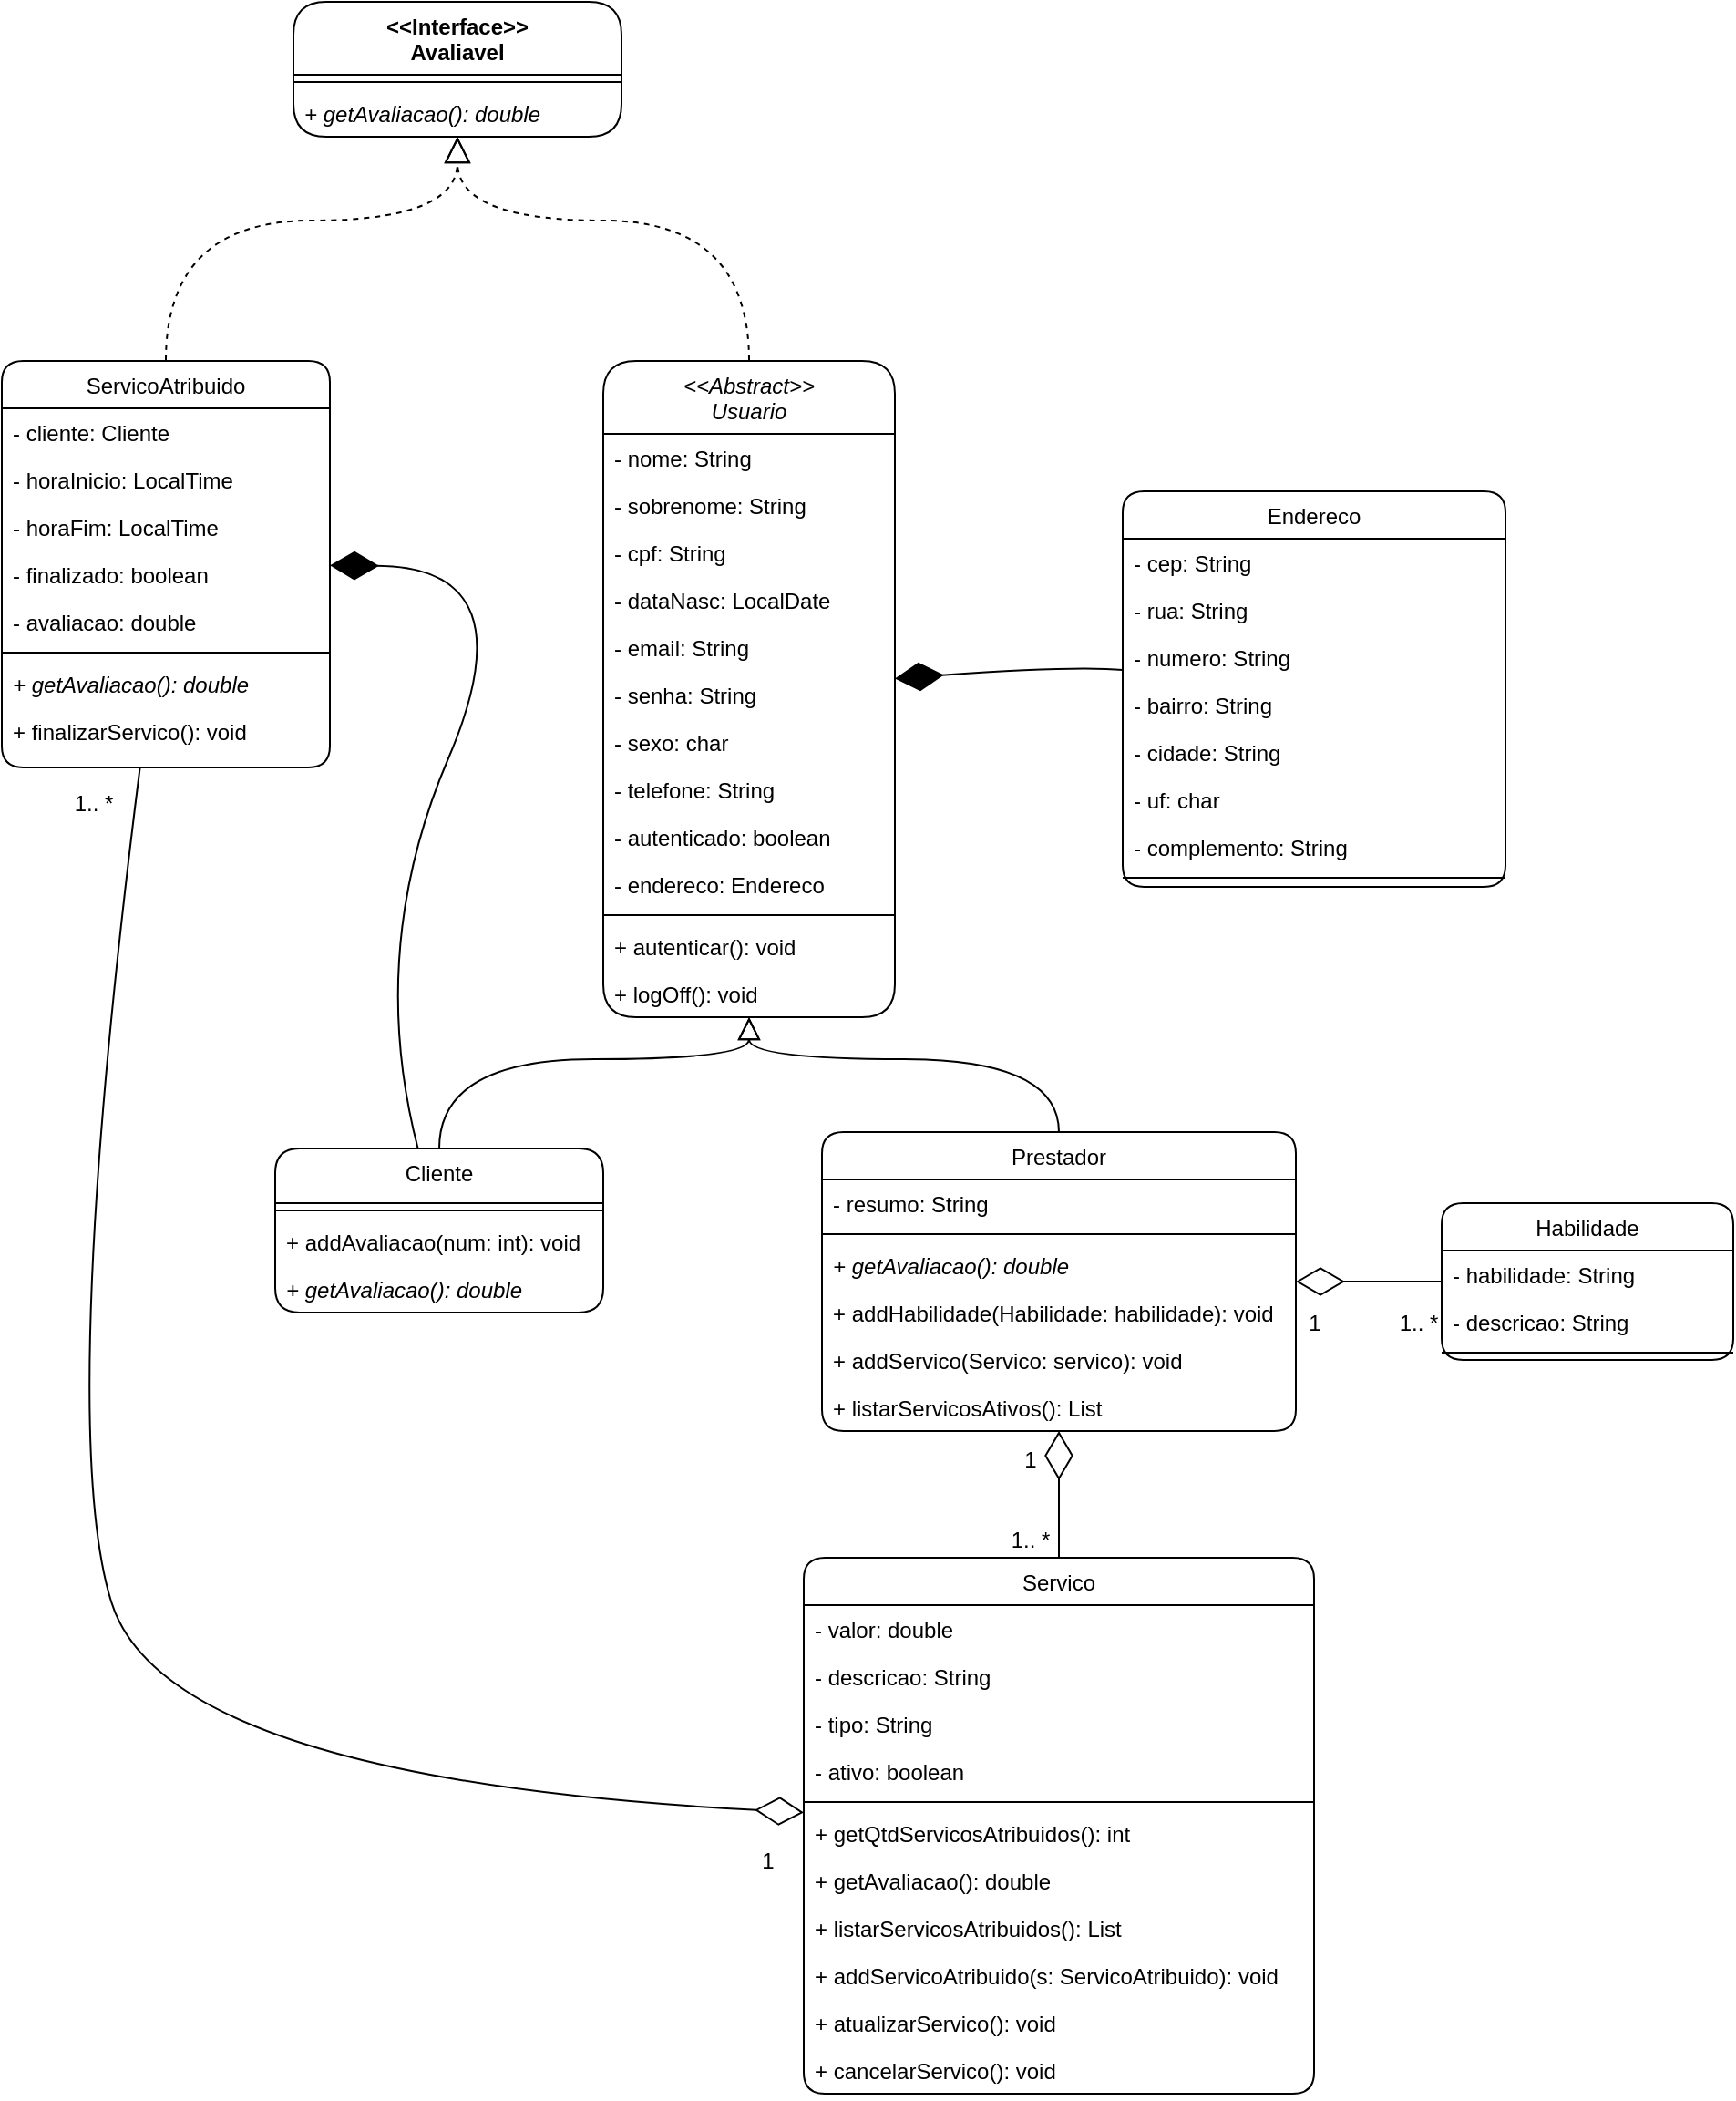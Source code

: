 <mxfile version="15.8.4" type="device"><diagram id="C5RBs43oDa-KdzZeNtuy" name="Page-1"><mxGraphModel dx="1508" dy="963" grid="1" gridSize="10" guides="1" tooltips="1" connect="1" arrows="1" fold="1" page="0" pageScale="1" pageWidth="827" pageHeight="1169" math="0" shadow="0"><root><mxCell id="WIyWlLk6GJQsqaUBKTNV-0"/><mxCell id="WIyWlLk6GJQsqaUBKTNV-1" parent="WIyWlLk6GJQsqaUBKTNV-0"/><mxCell id="zkfFHV4jXpPFQw0GAbJ--0" value="&lt;&lt;Abstract&gt;&gt;&#10;Usuario" style="swimlane;fontStyle=2;align=center;verticalAlign=top;childLayout=stackLayout;horizontal=1;startSize=40;horizontalStack=0;resizeParent=1;resizeLast=0;collapsible=1;marginBottom=0;shadow=0;strokeWidth=1;rounded=1;" parent="WIyWlLk6GJQsqaUBKTNV-1" vertex="1"><mxGeometry x="200" y="-103" width="160" height="360" as="geometry"><mxRectangle x="230" y="140" width="160" height="26" as="alternateBounds"/></mxGeometry></mxCell><mxCell id="zkfFHV4jXpPFQw0GAbJ--1" value="- nome: String" style="text;align=left;verticalAlign=top;spacingLeft=4;spacingRight=4;overflow=hidden;rotatable=0;points=[[0,0.5],[1,0.5]];portConstraint=eastwest;rounded=1;" parent="zkfFHV4jXpPFQw0GAbJ--0" vertex="1"><mxGeometry y="40" width="160" height="26" as="geometry"/></mxCell><mxCell id="zkfFHV4jXpPFQw0GAbJ--2" value="- sobrenome: String" style="text;align=left;verticalAlign=top;spacingLeft=4;spacingRight=4;overflow=hidden;rotatable=0;points=[[0,0.5],[1,0.5]];portConstraint=eastwest;shadow=0;html=0;rounded=1;" parent="zkfFHV4jXpPFQw0GAbJ--0" vertex="1"><mxGeometry y="66" width="160" height="26" as="geometry"/></mxCell><mxCell id="zkfFHV4jXpPFQw0GAbJ--3" value="- cpf: String" style="text;align=left;verticalAlign=top;spacingLeft=4;spacingRight=4;overflow=hidden;rotatable=0;points=[[0,0.5],[1,0.5]];portConstraint=eastwest;shadow=0;html=0;rounded=1;" parent="zkfFHV4jXpPFQw0GAbJ--0" vertex="1"><mxGeometry y="92" width="160" height="26" as="geometry"/></mxCell><mxCell id="D8WixACL9fSEaVHudQqP-8" value="- dataNasc: LocalDate" style="text;align=left;verticalAlign=top;spacingLeft=4;spacingRight=4;overflow=hidden;rotatable=0;points=[[0,0.5],[1,0.5]];portConstraint=eastwest;shadow=0;html=0;rounded=1;" parent="zkfFHV4jXpPFQw0GAbJ--0" vertex="1"><mxGeometry y="118" width="160" height="26" as="geometry"/></mxCell><mxCell id="D8WixACL9fSEaVHudQqP-5" value="- email: String" style="text;align=left;verticalAlign=top;spacingLeft=4;spacingRight=4;overflow=hidden;rotatable=0;points=[[0,0.5],[1,0.5]];portConstraint=eastwest;shadow=0;html=0;rounded=1;" parent="zkfFHV4jXpPFQw0GAbJ--0" vertex="1"><mxGeometry y="144" width="160" height="26" as="geometry"/></mxCell><mxCell id="D8WixACL9fSEaVHudQqP-6" value="- senha: String" style="text;align=left;verticalAlign=top;spacingLeft=4;spacingRight=4;overflow=hidden;rotatable=0;points=[[0,0.5],[1,0.5]];portConstraint=eastwest;shadow=0;html=0;rounded=1;" parent="zkfFHV4jXpPFQw0GAbJ--0" vertex="1"><mxGeometry y="170" width="160" height="26" as="geometry"/></mxCell><mxCell id="D8WixACL9fSEaVHudQqP-7" value="- sexo: char" style="text;align=left;verticalAlign=top;spacingLeft=4;spacingRight=4;overflow=hidden;rotatable=0;points=[[0,0.5],[1,0.5]];portConstraint=eastwest;shadow=0;html=0;rounded=1;" parent="zkfFHV4jXpPFQw0GAbJ--0" vertex="1"><mxGeometry y="196" width="160" height="26" as="geometry"/></mxCell><mxCell id="D8WixACL9fSEaVHudQqP-4" value="- telefone: String" style="text;align=left;verticalAlign=top;spacingLeft=4;spacingRight=4;overflow=hidden;rotatable=0;points=[[0,0.5],[1,0.5]];portConstraint=eastwest;shadow=0;html=0;rounded=1;" parent="zkfFHV4jXpPFQw0GAbJ--0" vertex="1"><mxGeometry y="222" width="160" height="26" as="geometry"/></mxCell><mxCell id="dWXw0dy_GpNB4aG-Jk_U-0" value="- autenticado: boolean" style="text;align=left;verticalAlign=top;spacingLeft=4;spacingRight=4;overflow=hidden;rotatable=0;points=[[0,0.5],[1,0.5]];portConstraint=eastwest;shadow=0;html=0;rounded=1;" parent="zkfFHV4jXpPFQw0GAbJ--0" vertex="1"><mxGeometry y="248" width="160" height="26" as="geometry"/></mxCell><mxCell id="D8WixACL9fSEaVHudQqP-12" value="- endereco: Endereco" style="text;align=left;verticalAlign=top;spacingLeft=4;spacingRight=4;overflow=hidden;rotatable=0;points=[[0,0.5],[1,0.5]];portConstraint=eastwest;shadow=0;html=0;rounded=1;" parent="zkfFHV4jXpPFQw0GAbJ--0" vertex="1"><mxGeometry y="274" width="160" height="26" as="geometry"/></mxCell><mxCell id="zkfFHV4jXpPFQw0GAbJ--4" value="" style="line;html=1;strokeWidth=1;align=left;verticalAlign=middle;spacingTop=-1;spacingLeft=3;spacingRight=3;rotatable=0;labelPosition=right;points=[];portConstraint=eastwest;rounded=1;" parent="zkfFHV4jXpPFQw0GAbJ--0" vertex="1"><mxGeometry y="300" width="160" height="8" as="geometry"/></mxCell><mxCell id="VQRVEhtyrzhf-ed0YvSU-0" value="+ autenticar(): void" style="text;align=left;verticalAlign=top;spacingLeft=4;spacingRight=4;overflow=hidden;rotatable=0;points=[[0,0.5],[1,0.5]];portConstraint=eastwest;shadow=0;html=0;fontStyle=0;rounded=1;" parent="zkfFHV4jXpPFQw0GAbJ--0" vertex="1"><mxGeometry y="308" width="160" height="26" as="geometry"/></mxCell><mxCell id="QJq_XfztTQXXngEvOtXv-24" value="+ logOff(): void" style="text;align=left;verticalAlign=top;spacingLeft=4;spacingRight=4;overflow=hidden;rotatable=0;points=[[0,0.5],[1,0.5]];portConstraint=eastwest;shadow=0;html=0;fontStyle=0;rounded=1;" parent="zkfFHV4jXpPFQw0GAbJ--0" vertex="1"><mxGeometry y="334" width="160" height="26" as="geometry"/></mxCell><mxCell id="zkfFHV4jXpPFQw0GAbJ--6" value="Cliente" style="swimlane;fontStyle=0;align=center;verticalAlign=top;childLayout=stackLayout;horizontal=1;startSize=30;horizontalStack=0;resizeParent=1;resizeLast=0;collapsible=1;marginBottom=0;shadow=0;strokeWidth=1;rounded=1;" parent="WIyWlLk6GJQsqaUBKTNV-1" vertex="1"><mxGeometry x="20" y="329" width="180" height="90" as="geometry"><mxRectangle x="130" y="380" width="160" height="26" as="alternateBounds"/></mxGeometry></mxCell><mxCell id="zkfFHV4jXpPFQw0GAbJ--9" value="" style="line;html=1;strokeWidth=1;align=left;verticalAlign=middle;spacingTop=-1;spacingLeft=3;spacingRight=3;rotatable=0;labelPosition=right;points=[];portConstraint=eastwest;rounded=1;" parent="zkfFHV4jXpPFQw0GAbJ--6" vertex="1"><mxGeometry y="30" width="180" height="8" as="geometry"/></mxCell><mxCell id="QJq_XfztTQXXngEvOtXv-13" value="+ addAvaliacao(num: int): void" style="text;strokeColor=none;fillColor=none;align=left;verticalAlign=top;spacingLeft=4;spacingRight=4;overflow=hidden;rotatable=0;points=[[0,0.5],[1,0.5]];portConstraint=eastwest;fontStyle=0;rounded=1;" parent="zkfFHV4jXpPFQw0GAbJ--6" vertex="1"><mxGeometry y="38" width="180" height="26" as="geometry"/></mxCell><mxCell id="VQRVEhtyrzhf-ed0YvSU-1" value="+ getAvaliacao(): double" style="text;align=left;verticalAlign=top;spacingLeft=4;spacingRight=4;overflow=hidden;rotatable=0;points=[[0,0.5],[1,0.5]];portConstraint=eastwest;shadow=0;html=0;fontStyle=2;rounded=1;" parent="zkfFHV4jXpPFQw0GAbJ--6" vertex="1"><mxGeometry y="64" width="180" height="26" as="geometry"/></mxCell><mxCell id="zkfFHV4jXpPFQw0GAbJ--12" value="" style="endArrow=block;endSize=10;endFill=0;shadow=0;strokeWidth=1;edgeStyle=elbowEdgeStyle;elbow=vertical;entryX=0.5;entryY=1;entryDx=0;entryDy=0;exitX=0.5;exitY=0;exitDx=0;exitDy=0;curved=1;" parent="WIyWlLk6GJQsqaUBKTNV-1" source="zkfFHV4jXpPFQw0GAbJ--6" target="zkfFHV4jXpPFQw0GAbJ--0" edge="1"><mxGeometry width="160" relative="1" as="geometry"><mxPoint x="200" y="203" as="sourcePoint"/><mxPoint x="200" y="203" as="targetPoint"/><Array as="points"><mxPoint x="280" y="280"/><mxPoint x="390" y="320"/><mxPoint x="380" y="300"/></Array></mxGeometry></mxCell><mxCell id="zkfFHV4jXpPFQw0GAbJ--13" value="Prestador" style="swimlane;fontStyle=0;align=center;verticalAlign=top;childLayout=stackLayout;horizontal=1;startSize=26;horizontalStack=0;resizeParent=1;resizeLast=0;collapsible=1;marginBottom=0;shadow=0;strokeWidth=1;rounded=1;" parent="WIyWlLk6GJQsqaUBKTNV-1" vertex="1"><mxGeometry x="320" y="320" width="260" height="164" as="geometry"><mxRectangle x="340" y="380" width="170" height="26" as="alternateBounds"/></mxGeometry></mxCell><mxCell id="zkfFHV4jXpPFQw0GAbJ--14" value="- resumo: String" style="text;align=left;verticalAlign=top;spacingLeft=4;spacingRight=4;overflow=hidden;rotatable=0;points=[[0,0.5],[1,0.5]];portConstraint=eastwest;rounded=1;" parent="zkfFHV4jXpPFQw0GAbJ--13" vertex="1"><mxGeometry y="26" width="260" height="26" as="geometry"/></mxCell><mxCell id="zkfFHV4jXpPFQw0GAbJ--15" value="" style="line;html=1;strokeWidth=1;align=left;verticalAlign=middle;spacingTop=-1;spacingLeft=3;spacingRight=3;rotatable=0;labelPosition=right;points=[];portConstraint=eastwest;rounded=1;" parent="zkfFHV4jXpPFQw0GAbJ--13" vertex="1"><mxGeometry y="52" width="260" height="8" as="geometry"/></mxCell><mxCell id="QJq_XfztTQXXngEvOtXv-20" value="+ getAvaliacao(): double" style="text;strokeColor=none;fillColor=none;align=left;verticalAlign=top;spacingLeft=4;spacingRight=4;overflow=hidden;rotatable=0;points=[[0,0.5],[1,0.5]];portConstraint=eastwest;fontStyle=2;rounded=1;" parent="zkfFHV4jXpPFQw0GAbJ--13" vertex="1"><mxGeometry y="60" width="260" height="26" as="geometry"/></mxCell><mxCell id="D8WixACL9fSEaVHudQqP-20" value="+ addHabilidade(Habilidade: habilidade): void" style="text;align=left;verticalAlign=top;spacingLeft=4;spacingRight=4;overflow=hidden;rotatable=0;points=[[0,0.5],[1,0.5]];portConstraint=eastwest;rounded=1;" parent="zkfFHV4jXpPFQw0GAbJ--13" vertex="1"><mxGeometry y="86" width="260" height="26" as="geometry"/></mxCell><mxCell id="D8WixACL9fSEaVHudQqP-21" value="+ addServico(Servico: servico): void" style="text;align=left;verticalAlign=top;spacingLeft=4;spacingRight=4;overflow=hidden;rotatable=0;points=[[0,0.5],[1,0.5]];portConstraint=eastwest;rounded=1;" parent="zkfFHV4jXpPFQw0GAbJ--13" vertex="1"><mxGeometry y="112" width="260" height="26" as="geometry"/></mxCell><mxCell id="zkfFHV4jXpPFQw0GAbJ--10" value="+ listarServicosAtivos(): List" style="text;align=left;verticalAlign=top;spacingLeft=4;spacingRight=4;overflow=hidden;rotatable=0;points=[[0,0.5],[1,0.5]];portConstraint=eastwest;fontStyle=0;rounded=1;" parent="zkfFHV4jXpPFQw0GAbJ--13" vertex="1"><mxGeometry y="138" width="260" height="26" as="geometry"/></mxCell><mxCell id="zkfFHV4jXpPFQw0GAbJ--16" value="" style="endArrow=block;endSize=10;endFill=0;shadow=0;strokeWidth=1;edgeStyle=elbowEdgeStyle;elbow=vertical;entryX=0.5;entryY=1;entryDx=0;entryDy=0;curved=1;" parent="WIyWlLk6GJQsqaUBKTNV-1" source="zkfFHV4jXpPFQw0GAbJ--13" target="zkfFHV4jXpPFQw0GAbJ--0" edge="1"><mxGeometry width="160" relative="1" as="geometry"><mxPoint x="210" y="373" as="sourcePoint"/><mxPoint x="310" y="271" as="targetPoint"/><Array as="points"><mxPoint x="280" y="280"/><mxPoint x="400" y="320"/><mxPoint x="470" y="300"/></Array></mxGeometry></mxCell><mxCell id="zkfFHV4jXpPFQw0GAbJ--17" value="Endereco" style="swimlane;fontStyle=0;align=center;verticalAlign=top;childLayout=stackLayout;horizontal=1;startSize=26;horizontalStack=0;resizeParent=1;resizeLast=0;collapsible=1;marginBottom=0;shadow=0;strokeWidth=1;rounded=1;" parent="WIyWlLk6GJQsqaUBKTNV-1" vertex="1"><mxGeometry x="485" y="-31.5" width="210" height="217" as="geometry"><mxRectangle x="550" y="140" width="160" height="26" as="alternateBounds"/></mxGeometry></mxCell><mxCell id="zkfFHV4jXpPFQw0GAbJ--18" value="- cep: String" style="text;align=left;verticalAlign=top;spacingLeft=4;spacingRight=4;overflow=hidden;rotatable=0;points=[[0,0.5],[1,0.5]];portConstraint=eastwest;rounded=1;" parent="zkfFHV4jXpPFQw0GAbJ--17" vertex="1"><mxGeometry y="26" width="210" height="26" as="geometry"/></mxCell><mxCell id="zkfFHV4jXpPFQw0GAbJ--19" value="- rua: String" style="text;align=left;verticalAlign=top;spacingLeft=4;spacingRight=4;overflow=hidden;rotatable=0;points=[[0,0.5],[1,0.5]];portConstraint=eastwest;shadow=0;html=0;rounded=1;" parent="zkfFHV4jXpPFQw0GAbJ--17" vertex="1"><mxGeometry y="52" width="210" height="26" as="geometry"/></mxCell><mxCell id="zkfFHV4jXpPFQw0GAbJ--20" value="- numero: String" style="text;align=left;verticalAlign=top;spacingLeft=4;spacingRight=4;overflow=hidden;rotatable=0;points=[[0,0.5],[1,0.5]];portConstraint=eastwest;shadow=0;html=0;rounded=1;" parent="zkfFHV4jXpPFQw0GAbJ--17" vertex="1"><mxGeometry y="78" width="210" height="26" as="geometry"/></mxCell><mxCell id="zkfFHV4jXpPFQw0GAbJ--21" value="- bairro: String" style="text;align=left;verticalAlign=top;spacingLeft=4;spacingRight=4;overflow=hidden;rotatable=0;points=[[0,0.5],[1,0.5]];portConstraint=eastwest;shadow=0;html=0;rounded=1;" parent="zkfFHV4jXpPFQw0GAbJ--17" vertex="1"><mxGeometry y="104" width="210" height="26" as="geometry"/></mxCell><mxCell id="zkfFHV4jXpPFQw0GAbJ--22" value="- cidade: String" style="text;align=left;verticalAlign=top;spacingLeft=4;spacingRight=4;overflow=hidden;rotatable=0;points=[[0,0.5],[1,0.5]];portConstraint=eastwest;shadow=0;html=0;rounded=1;" parent="zkfFHV4jXpPFQw0GAbJ--17" vertex="1"><mxGeometry y="130" width="210" height="26" as="geometry"/></mxCell><mxCell id="D8WixACL9fSEaVHudQqP-10" value="- uf: char" style="text;align=left;verticalAlign=top;spacingLeft=4;spacingRight=4;overflow=hidden;rotatable=0;points=[[0,0.5],[1,0.5]];portConstraint=eastwest;shadow=0;html=0;rounded=1;" parent="zkfFHV4jXpPFQw0GAbJ--17" vertex="1"><mxGeometry y="156" width="210" height="26" as="geometry"/></mxCell><mxCell id="D8WixACL9fSEaVHudQqP-9" value="- complemento: String" style="text;align=left;verticalAlign=top;spacingLeft=4;spacingRight=4;overflow=hidden;rotatable=0;points=[[0,0.5],[1,0.5]];portConstraint=eastwest;shadow=0;html=0;rounded=1;" parent="zkfFHV4jXpPFQw0GAbJ--17" vertex="1"><mxGeometry y="182" width="210" height="26" as="geometry"/></mxCell><mxCell id="zkfFHV4jXpPFQw0GAbJ--23" value="" style="line;html=1;strokeWidth=1;align=left;verticalAlign=middle;spacingTop=-1;spacingLeft=3;spacingRight=3;rotatable=0;labelPosition=right;points=[];portConstraint=eastwest;rounded=1;" parent="zkfFHV4jXpPFQw0GAbJ--17" vertex="1"><mxGeometry y="208" width="210" height="8" as="geometry"/></mxCell><mxCell id="D8WixACL9fSEaVHudQqP-0" value="Habilidade&#10;" style="swimlane;fontStyle=0;align=center;verticalAlign=top;childLayout=stackLayout;horizontal=1;startSize=26;horizontalStack=0;resizeParent=1;resizeLast=0;collapsible=1;marginBottom=0;shadow=0;strokeWidth=1;rounded=1;" parent="WIyWlLk6GJQsqaUBKTNV-1" vertex="1"><mxGeometry x="660" y="359" width="160" height="86" as="geometry"><mxRectangle x="340" y="380" width="170" height="26" as="alternateBounds"/></mxGeometry></mxCell><mxCell id="D8WixACL9fSEaVHudQqP-1" value="- habilidade: String" style="text;align=left;verticalAlign=top;spacingLeft=4;spacingRight=4;overflow=hidden;rotatable=0;points=[[0,0.5],[1,0.5]];portConstraint=eastwest;rounded=1;" parent="D8WixACL9fSEaVHudQqP-0" vertex="1"><mxGeometry y="26" width="160" height="26" as="geometry"/></mxCell><mxCell id="D8WixACL9fSEaVHudQqP-13" value="- descricao: String" style="text;align=left;verticalAlign=top;spacingLeft=4;spacingRight=4;overflow=hidden;rotatable=0;points=[[0,0.5],[1,0.5]];portConstraint=eastwest;rounded=1;" parent="D8WixACL9fSEaVHudQqP-0" vertex="1"><mxGeometry y="52" width="160" height="26" as="geometry"/></mxCell><mxCell id="D8WixACL9fSEaVHudQqP-2" value="" style="line;html=1;strokeWidth=1;align=left;verticalAlign=middle;spacingTop=-1;spacingLeft=3;spacingRight=3;rotatable=0;labelPosition=right;points=[];portConstraint=eastwest;rounded=1;" parent="D8WixACL9fSEaVHudQqP-0" vertex="1"><mxGeometry y="78" width="160" height="8" as="geometry"/></mxCell><mxCell id="D8WixACL9fSEaVHudQqP-3" value="" style="endArrow=diamondThin;endFill=0;endSize=24;html=1;curved=1;" parent="WIyWlLk6GJQsqaUBKTNV-1" source="D8WixACL9fSEaVHudQqP-0" target="zkfFHV4jXpPFQw0GAbJ--13" edge="1"><mxGeometry width="160" relative="1" as="geometry"><mxPoint x="340" y="360" as="sourcePoint"/><mxPoint x="500" y="360" as="targetPoint"/></mxGeometry></mxCell><mxCell id="D8WixACL9fSEaVHudQqP-11" value="" style="endArrow=diamondThin;endFill=1;endSize=24;html=1;curved=1;" parent="WIyWlLk6GJQsqaUBKTNV-1" source="zkfFHV4jXpPFQw0GAbJ--17" target="zkfFHV4jXpPFQw0GAbJ--0" edge="1"><mxGeometry width="160" relative="1" as="geometry"><mxPoint x="520" y="160" as="sourcePoint"/><mxPoint x="680" y="160" as="targetPoint"/><Array as="points"><mxPoint x="460" y="64"/></Array></mxGeometry></mxCell><mxCell id="D8WixACL9fSEaVHudQqP-15" value="Servico" style="swimlane;fontStyle=0;align=center;verticalAlign=top;childLayout=stackLayout;horizontal=1;startSize=26;horizontalStack=0;resizeParent=1;resizeLast=0;collapsible=1;marginBottom=0;shadow=0;strokeWidth=1;rounded=1;" parent="WIyWlLk6GJQsqaUBKTNV-1" vertex="1"><mxGeometry x="310" y="553.5" width="280" height="294" as="geometry"><mxRectangle x="340" y="380" width="170" height="26" as="alternateBounds"/></mxGeometry></mxCell><mxCell id="D8WixACL9fSEaVHudQqP-16" value="- valor: double" style="text;align=left;verticalAlign=top;spacingLeft=4;spacingRight=4;overflow=hidden;rotatable=0;points=[[0,0.5],[1,0.5]];portConstraint=eastwest;rounded=1;" parent="D8WixACL9fSEaVHudQqP-15" vertex="1"><mxGeometry y="26" width="280" height="26" as="geometry"/></mxCell><mxCell id="D8WixACL9fSEaVHudQqP-17" value="- descricao: String" style="text;align=left;verticalAlign=top;spacingLeft=4;spacingRight=4;overflow=hidden;rotatable=0;points=[[0,0.5],[1,0.5]];portConstraint=eastwest;rounded=1;" parent="D8WixACL9fSEaVHudQqP-15" vertex="1"><mxGeometry y="52" width="280" height="26" as="geometry"/></mxCell><mxCell id="D8WixACL9fSEaVHudQqP-26" value="- tipo: String" style="text;align=left;verticalAlign=top;spacingLeft=4;spacingRight=4;overflow=hidden;rotatable=0;points=[[0,0.5],[1,0.5]];portConstraint=eastwest;rounded=1;" parent="D8WixACL9fSEaVHudQqP-15" vertex="1"><mxGeometry y="78" width="280" height="26" as="geometry"/></mxCell><mxCell id="hD7npg4LWTfFkysgxSxe-1" value="- ativo: boolean" style="text;align=left;verticalAlign=top;spacingLeft=4;spacingRight=4;overflow=hidden;rotatable=0;points=[[0,0.5],[1,0.5]];portConstraint=eastwest;rounded=1;" parent="D8WixACL9fSEaVHudQqP-15" vertex="1"><mxGeometry y="104" width="280" height="26" as="geometry"/></mxCell><mxCell id="D8WixACL9fSEaVHudQqP-18" value="" style="line;html=1;strokeWidth=1;align=left;verticalAlign=middle;spacingTop=-1;spacingLeft=3;spacingRight=3;rotatable=0;labelPosition=right;points=[];portConstraint=eastwest;rounded=1;" parent="D8WixACL9fSEaVHudQqP-15" vertex="1"><mxGeometry y="130" width="280" height="8" as="geometry"/></mxCell><mxCell id="QJq_XfztTQXXngEvOtXv-19" value="+ getQtdServicosAtribuidos(): int" style="text;align=left;verticalAlign=top;spacingLeft=4;spacingRight=4;overflow=hidden;rotatable=0;points=[[0,0.5],[1,0.5]];portConstraint=eastwest;fontStyle=0;rounded=1;" parent="D8WixACL9fSEaVHudQqP-15" vertex="1"><mxGeometry y="138" width="280" height="26" as="geometry"/></mxCell><mxCell id="QJq_XfztTQXXngEvOtXv-18" value="+ getAvaliacao(): double" style="text;strokeColor=none;fillColor=none;align=left;verticalAlign=top;spacingLeft=4;spacingRight=4;overflow=hidden;rotatable=0;points=[[0,0.5],[1,0.5]];portConstraint=eastwest;fontStyle=0;rounded=1;" parent="D8WixACL9fSEaVHudQqP-15" vertex="1"><mxGeometry y="164" width="280" height="26" as="geometry"/></mxCell><mxCell id="D2otkqi-k76KAW8nr6D6-4" value="+ listarServicosAtribuidos(): List" style="text;align=left;verticalAlign=top;spacingLeft=4;spacingRight=4;overflow=hidden;rotatable=0;points=[[0,0.5],[1,0.5]];portConstraint=eastwest;fontStyle=0;rounded=1;" parent="D8WixACL9fSEaVHudQqP-15" vertex="1"><mxGeometry y="190" width="280" height="26" as="geometry"/></mxCell><mxCell id="QJq_XfztTQXXngEvOtXv-10" value="+ addServicoAtribuido(s: ServicoAtribuido): void" style="text;align=left;verticalAlign=top;spacingLeft=4;spacingRight=4;overflow=hidden;rotatable=0;points=[[0,0.5],[1,0.5]];portConstraint=eastwest;fontStyle=0;rounded=1;" parent="D8WixACL9fSEaVHudQqP-15" vertex="1"><mxGeometry y="216" width="280" height="26" as="geometry"/></mxCell><mxCell id="dWXw0dy_GpNB4aG-Jk_U-10" value="+ atualizarServico(): void" style="text;align=left;verticalAlign=top;spacingLeft=4;spacingRight=4;overflow=hidden;rotatable=0;points=[[0,0.5],[1,0.5]];portConstraint=eastwest;fontStyle=0;rounded=1;" parent="D8WixACL9fSEaVHudQqP-15" vertex="1"><mxGeometry y="242" width="280" height="26" as="geometry"/></mxCell><mxCell id="dWXw0dy_GpNB4aG-Jk_U-12" value="+ cancelarServico(): void" style="text;align=left;verticalAlign=top;spacingLeft=4;spacingRight=4;overflow=hidden;rotatable=0;points=[[0,0.5],[1,0.5]];portConstraint=eastwest;fontStyle=0;rounded=1;" parent="D8WixACL9fSEaVHudQqP-15" vertex="1"><mxGeometry y="268" width="280" height="26" as="geometry"/></mxCell><mxCell id="D8WixACL9fSEaVHudQqP-19" value="" style="endArrow=diamondThin;endFill=0;endSize=24;html=1;curved=1;" parent="WIyWlLk6GJQsqaUBKTNV-1" source="D8WixACL9fSEaVHudQqP-15" target="zkfFHV4jXpPFQw0GAbJ--13" edge="1"><mxGeometry width="160" relative="1" as="geometry"><mxPoint x="400" y="490" as="sourcePoint"/><mxPoint x="420" y="456" as="targetPoint"/><Array as="points"/></mxGeometry></mxCell><mxCell id="D8WixACL9fSEaVHudQqP-27" value="1.. *" style="text;html=1;align=center;verticalAlign=middle;resizable=0;points=[];autosize=1;strokeColor=none;fillColor=none;rounded=1;" parent="WIyWlLk6GJQsqaUBKTNV-1" vertex="1"><mxGeometry x="414" y="533.5" width="40" height="20" as="geometry"/></mxCell><mxCell id="D8WixACL9fSEaVHudQqP-28" value="1" style="text;html=1;align=center;verticalAlign=middle;resizable=0;points=[];autosize=1;strokeColor=none;fillColor=none;rounded=1;" parent="WIyWlLk6GJQsqaUBKTNV-1" vertex="1"><mxGeometry x="424" y="490" width="20" height="20" as="geometry"/></mxCell><mxCell id="D8WixACL9fSEaVHudQqP-29" value="1.. *" style="text;html=1;align=center;verticalAlign=middle;resizable=0;points=[];autosize=1;strokeColor=none;fillColor=none;rounded=1;" parent="WIyWlLk6GJQsqaUBKTNV-1" vertex="1"><mxGeometry x="627" y="415" width="40" height="20" as="geometry"/></mxCell><mxCell id="D8WixACL9fSEaVHudQqP-30" value="1" style="text;html=1;align=center;verticalAlign=middle;resizable=0;points=[];autosize=1;strokeColor=none;fillColor=none;rounded=1;" parent="WIyWlLk6GJQsqaUBKTNV-1" vertex="1"><mxGeometry x="580" y="415" width="20" height="20" as="geometry"/></mxCell><mxCell id="dWXw0dy_GpNB4aG-Jk_U-1" value="ServicoAtribuido" style="swimlane;fontStyle=0;align=center;verticalAlign=top;childLayout=stackLayout;horizontal=1;startSize=26;horizontalStack=0;resizeParent=1;resizeLast=0;collapsible=1;marginBottom=0;shadow=0;strokeWidth=1;rounded=1;" parent="WIyWlLk6GJQsqaUBKTNV-1" vertex="1"><mxGeometry x="-130" y="-103" width="180" height="223" as="geometry"><mxRectangle x="340" y="380" width="170" height="26" as="alternateBounds"/></mxGeometry></mxCell><mxCell id="dWXw0dy_GpNB4aG-Jk_U-8" value="- cliente: Cliente" style="text;align=left;verticalAlign=top;spacingLeft=4;spacingRight=4;overflow=hidden;rotatable=0;points=[[0,0.5],[1,0.5]];portConstraint=eastwest;rounded=1;" parent="dWXw0dy_GpNB4aG-Jk_U-1" vertex="1"><mxGeometry y="26" width="180" height="26" as="geometry"/></mxCell><mxCell id="QJq_XfztTQXXngEvOtXv-21" value="- horaInicio: LocalTime" style="text;align=left;verticalAlign=top;spacingLeft=4;spacingRight=4;overflow=hidden;rotatable=0;points=[[0,0.5],[1,0.5]];portConstraint=eastwest;rounded=1;" parent="dWXw0dy_GpNB4aG-Jk_U-1" vertex="1"><mxGeometry y="52" width="180" height="26" as="geometry"/></mxCell><mxCell id="dWXw0dy_GpNB4aG-Jk_U-13" value="- horaFim: LocalTime" style="text;align=left;verticalAlign=top;spacingLeft=4;spacingRight=4;overflow=hidden;rotatable=0;points=[[0,0.5],[1,0.5]];portConstraint=eastwest;rounded=1;" parent="dWXw0dy_GpNB4aG-Jk_U-1" vertex="1"><mxGeometry y="78" width="180" height="26" as="geometry"/></mxCell><mxCell id="dWXw0dy_GpNB4aG-Jk_U-5" value="- finalizado: boolean" style="text;align=left;verticalAlign=top;spacingLeft=4;spacingRight=4;overflow=hidden;rotatable=0;points=[[0,0.5],[1,0.5]];portConstraint=eastwest;rounded=1;" parent="dWXw0dy_GpNB4aG-Jk_U-1" vertex="1"><mxGeometry y="104" width="180" height="26" as="geometry"/></mxCell><mxCell id="QJq_XfztTQXXngEvOtXv-22" value="- avaliacao: double" style="text;align=left;verticalAlign=top;spacingLeft=4;spacingRight=4;overflow=hidden;rotatable=0;points=[[0,0.5],[1,0.5]];portConstraint=eastwest;rounded=1;" parent="dWXw0dy_GpNB4aG-Jk_U-1" vertex="1"><mxGeometry y="130" width="180" height="26" as="geometry"/></mxCell><mxCell id="dWXw0dy_GpNB4aG-Jk_U-6" value="" style="line;html=1;strokeWidth=1;align=left;verticalAlign=middle;spacingTop=-1;spacingLeft=3;spacingRight=3;rotatable=0;labelPosition=right;points=[];portConstraint=eastwest;rounded=1;" parent="dWXw0dy_GpNB4aG-Jk_U-1" vertex="1"><mxGeometry y="156" width="180" height="8" as="geometry"/></mxCell><mxCell id="QJq_XfztTQXXngEvOtXv-23" value="+ getAvaliacao(): double" style="text;strokeColor=none;fillColor=none;align=left;verticalAlign=top;spacingLeft=4;spacingRight=4;overflow=hidden;rotatable=0;points=[[0,0.5],[1,0.5]];portConstraint=eastwest;fontStyle=2;rounded=1;" parent="dWXw0dy_GpNB4aG-Jk_U-1" vertex="1"><mxGeometry y="164" width="180" height="26" as="geometry"/></mxCell><mxCell id="hD7npg4LWTfFkysgxSxe-2" value="+ finalizarServico(): void" style="text;align=left;verticalAlign=top;spacingLeft=4;spacingRight=4;overflow=hidden;rotatable=0;points=[[0,0.5],[1,0.5]];portConstraint=eastwest;fontStyle=0;rounded=1;" parent="dWXw0dy_GpNB4aG-Jk_U-1" vertex="1"><mxGeometry y="190" width="180" height="26" as="geometry"/></mxCell><mxCell id="D2otkqi-k76KAW8nr6D6-0" value="" style="endArrow=diamondThin;endFill=0;endSize=24;html=1;curved=1;" parent="WIyWlLk6GJQsqaUBKTNV-1" source="dWXw0dy_GpNB4aG-Jk_U-1" target="D8WixACL9fSEaVHudQqP-15" edge="1"><mxGeometry width="160" relative="1" as="geometry"><mxPoint x="430" y="590" as="sourcePoint"/><mxPoint x="590" y="590" as="targetPoint"/><Array as="points"><mxPoint x="-100" y="480"/><mxPoint x="-40" y="675"/></Array></mxGeometry></mxCell><mxCell id="D2otkqi-k76KAW8nr6D6-1" value="1" style="text;html=1;align=center;verticalAlign=middle;resizable=0;points=[];autosize=1;strokeColor=none;fillColor=none;rounded=1;" parent="WIyWlLk6GJQsqaUBKTNV-1" vertex="1"><mxGeometry x="280" y="710" width="20" height="20" as="geometry"/></mxCell><mxCell id="D2otkqi-k76KAW8nr6D6-2" value="1.. *" style="text;html=1;align=center;verticalAlign=middle;resizable=0;points=[];autosize=1;strokeColor=none;fillColor=none;rounded=1;" parent="WIyWlLk6GJQsqaUBKTNV-1" vertex="1"><mxGeometry x="-100" y="130" width="40" height="20" as="geometry"/></mxCell><mxCell id="QJq_XfztTQXXngEvOtXv-0" value="&lt;&lt;Interface&gt;&gt;&#10;Avaliavel" style="swimlane;fontStyle=1;align=center;verticalAlign=top;childLayout=stackLayout;horizontal=1;startSize=40;horizontalStack=0;resizeParent=1;resizeParentMax=0;resizeLast=0;collapsible=1;marginBottom=0;rounded=1;" parent="WIyWlLk6GJQsqaUBKTNV-1" vertex="1"><mxGeometry x="30" y="-300" width="180" height="74" as="geometry"/></mxCell><mxCell id="QJq_XfztTQXXngEvOtXv-2" value="" style="line;strokeWidth=1;fillColor=none;align=left;verticalAlign=middle;spacingTop=-1;spacingLeft=3;spacingRight=3;rotatable=0;labelPosition=right;points=[];portConstraint=eastwest;rounded=1;" parent="QJq_XfztTQXXngEvOtXv-0" vertex="1"><mxGeometry y="40" width="180" height="8" as="geometry"/></mxCell><mxCell id="QJq_XfztTQXXngEvOtXv-3" value="+ getAvaliacao(): double" style="text;strokeColor=none;fillColor=none;align=left;verticalAlign=top;spacingLeft=4;spacingRight=4;overflow=hidden;rotatable=0;points=[[0,0.5],[1,0.5]];portConstraint=eastwest;fontStyle=2;rounded=1;" parent="QJq_XfztTQXXngEvOtXv-0" vertex="1"><mxGeometry y="48" width="180" height="26" as="geometry"/></mxCell><mxCell id="QJq_XfztTQXXngEvOtXv-5" value="" style="endArrow=block;dashed=1;endFill=0;endSize=12;html=1;curved=1;" parent="WIyWlLk6GJQsqaUBKTNV-1" source="dWXw0dy_GpNB4aG-Jk_U-1" target="QJq_XfztTQXXngEvOtXv-0" edge="1"><mxGeometry width="160" relative="1" as="geometry"><mxPoint x="80" y="-200" as="sourcePoint"/><mxPoint x="240" y="-200" as="targetPoint"/><Array as="points"><mxPoint x="-40" y="-180"/><mxPoint x="120" y="-180"/></Array></mxGeometry></mxCell><mxCell id="QJq_XfztTQXXngEvOtXv-6" value="" style="endArrow=block;dashed=1;endFill=0;endSize=12;html=1;curved=1;" parent="WIyWlLk6GJQsqaUBKTNV-1" source="zkfFHV4jXpPFQw0GAbJ--0" target="QJq_XfztTQXXngEvOtXv-0" edge="1"><mxGeometry width="160" relative="1" as="geometry"><mxPoint x="80" y="-220" as="sourcePoint"/><mxPoint x="240" y="-220" as="targetPoint"/><Array as="points"><mxPoint x="280" y="-180"/><mxPoint x="120" y="-180"/></Array></mxGeometry></mxCell><mxCell id="QJq_XfztTQXXngEvOtXv-17" value="" style="endArrow=diamondThin;endFill=1;endSize=24;html=1;rounded=1;curved=1;" parent="WIyWlLk6GJQsqaUBKTNV-1" source="zkfFHV4jXpPFQw0GAbJ--6" target="dWXw0dy_GpNB4aG-Jk_U-1" edge="1"><mxGeometry width="160" relative="1" as="geometry"><mxPoint x="30" y="270" as="sourcePoint"/><mxPoint x="190" y="270" as="targetPoint"/><Array as="points"><mxPoint x="70" y="220"/><mxPoint x="160" y="10"/></Array></mxGeometry></mxCell></root></mxGraphModel></diagram></mxfile>
